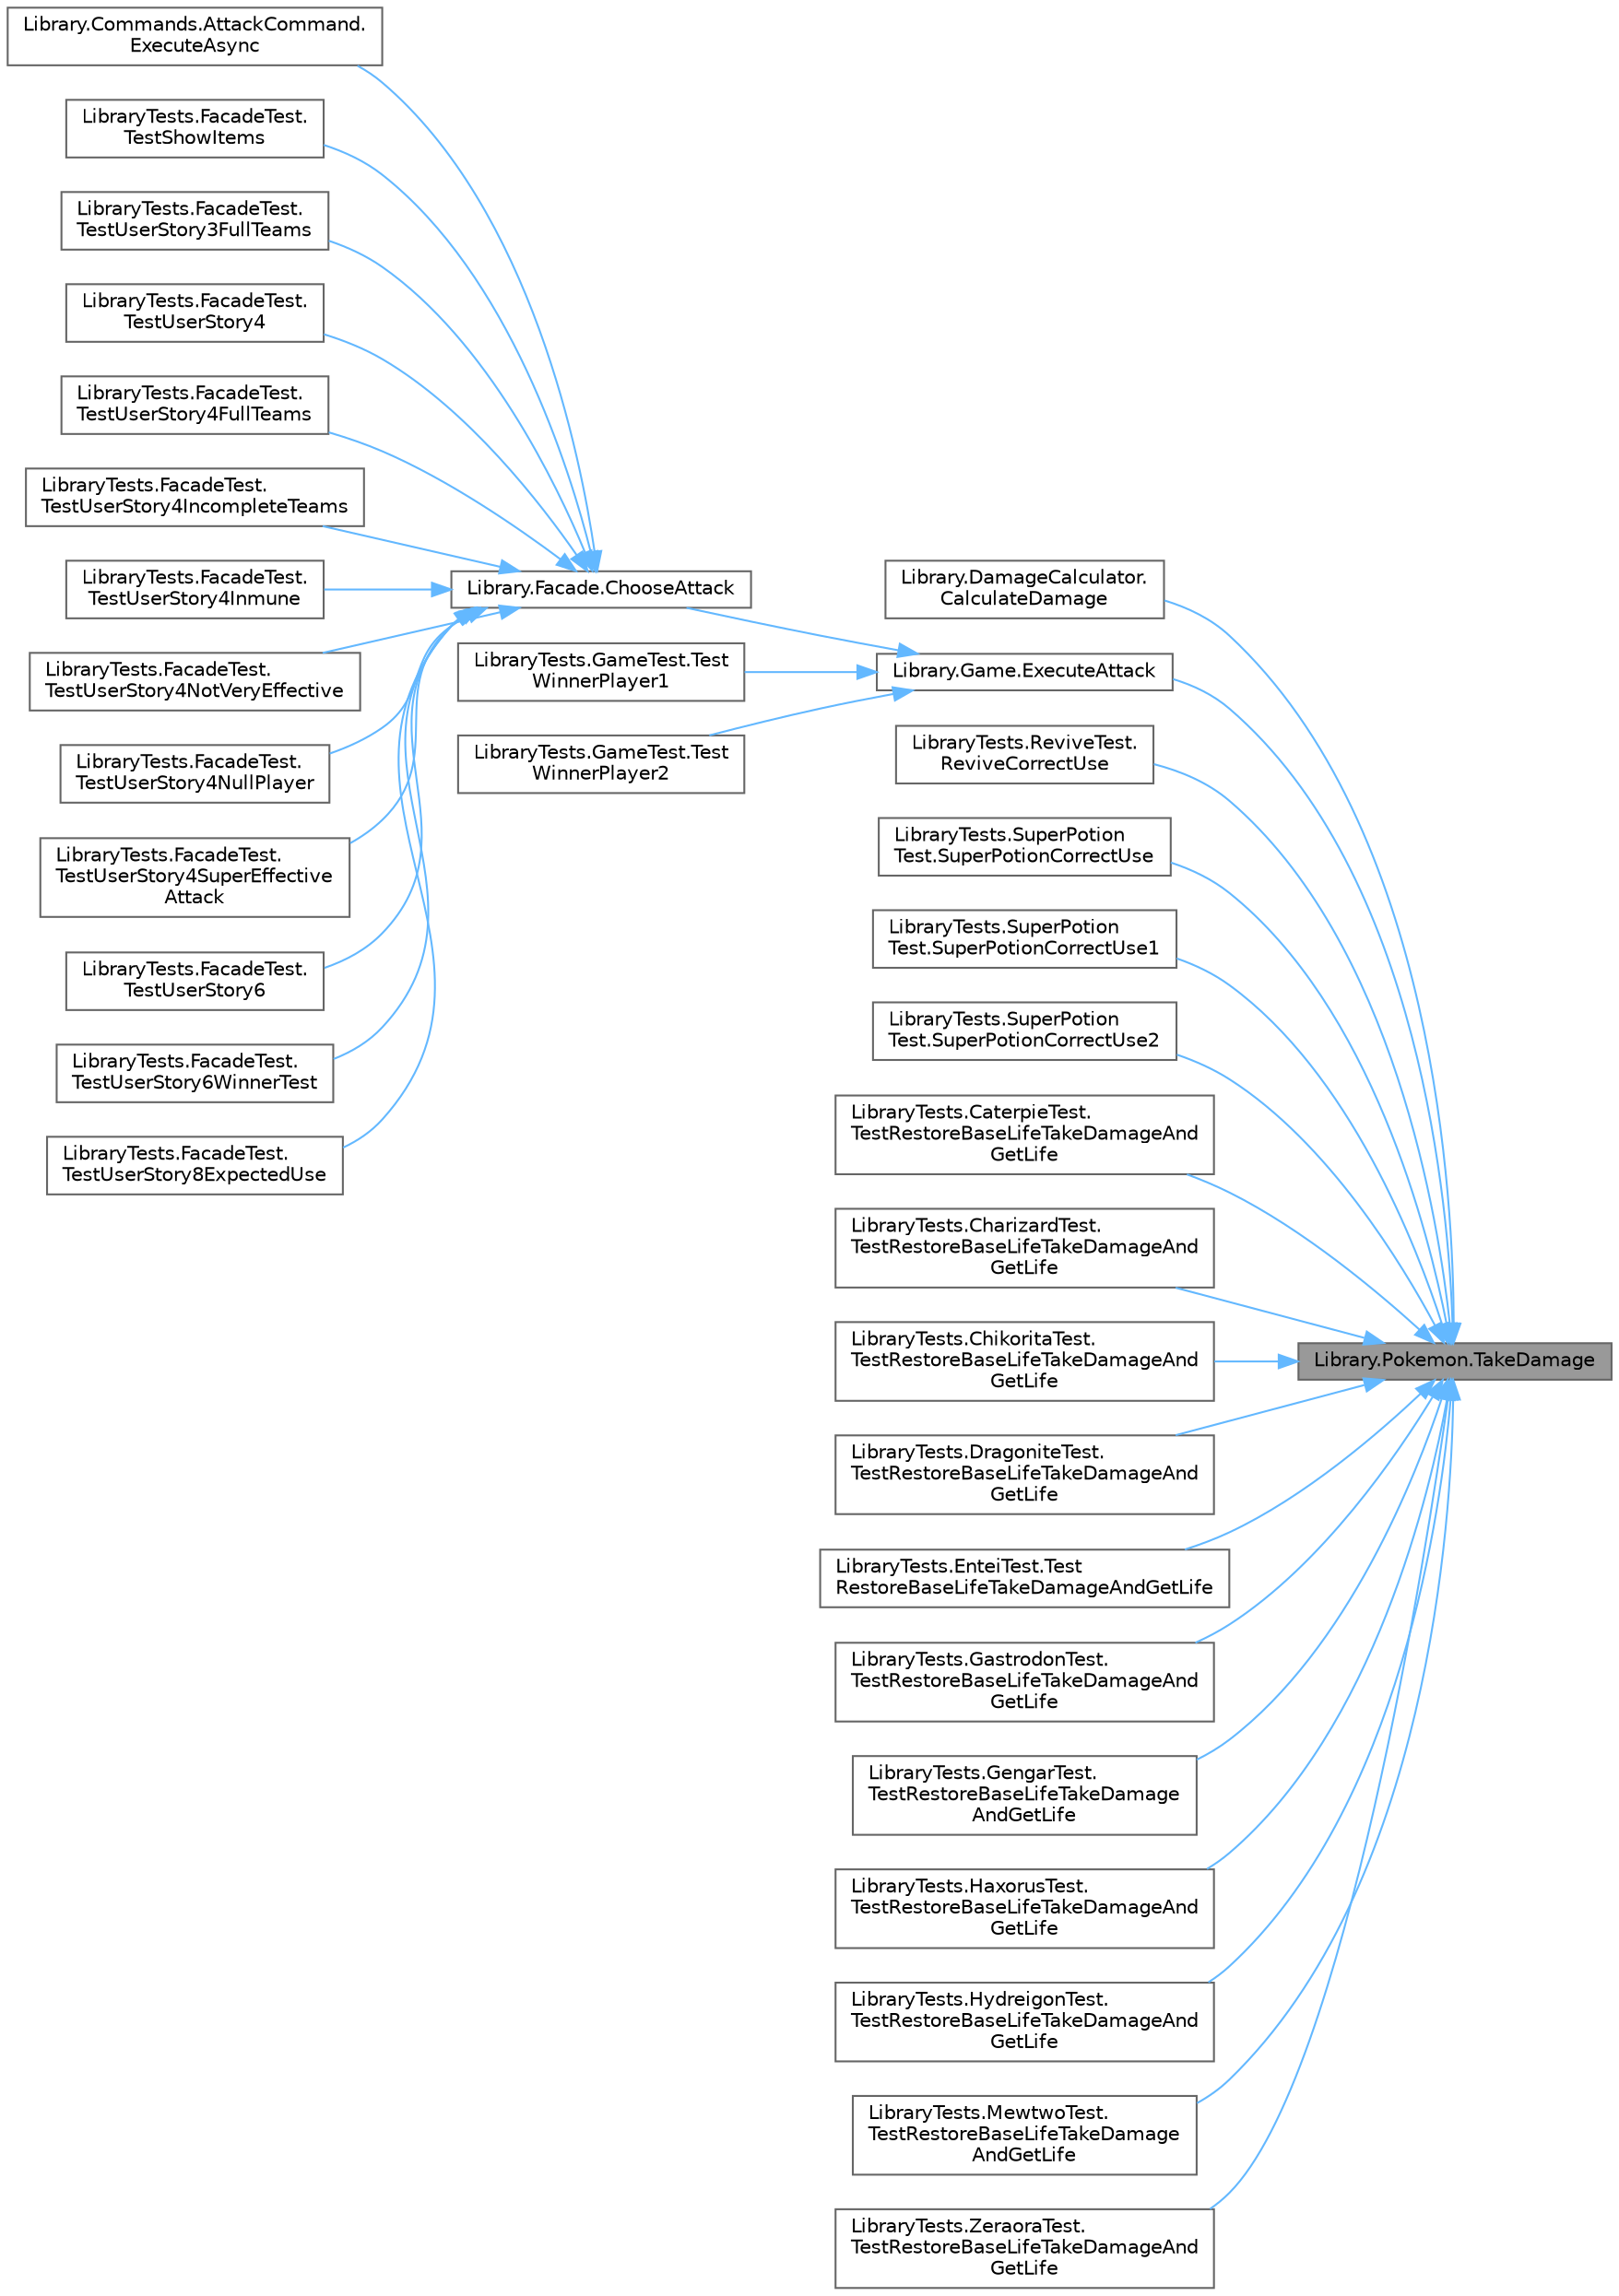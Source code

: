 digraph "Library.Pokemon.TakeDamage"
{
 // INTERACTIVE_SVG=YES
 // LATEX_PDF_SIZE
  bgcolor="transparent";
  edge [fontname=Helvetica,fontsize=10,labelfontname=Helvetica,labelfontsize=10];
  node [fontname=Helvetica,fontsize=10,shape=box,height=0.2,width=0.4];
  rankdir="RL";
  Node1 [id="Node000001",label="Library.Pokemon.TakeDamage",height=0.2,width=0.4,color="gray40", fillcolor="grey60", style="filled", fontcolor="black",tooltip="Resta puntos de vida a la vida actual. Convierte double a int para poder hacer la resta...."];
  Node1 -> Node2 [id="edge1_Node000001_Node000002",dir="back",color="steelblue1",style="solid",tooltip=" "];
  Node2 [id="Node000002",label="Library.DamageCalculator.\lCalculateDamage",height=0.2,width=0.4,color="grey40", fillcolor="white", style="filled",URL="$classLibrary_1_1DamageCalculator.html#a441bd820eda5da6d69edcc4e5b7d8752",tooltip="Calcula el daño infligido a un Pokemon objetivo. Para esto tiene en cuenta el valor de ataque,..."];
  Node1 -> Node3 [id="edge2_Node000001_Node000003",dir="back",color="steelblue1",style="solid",tooltip=" "];
  Node3 [id="Node000003",label="Library.Game.ExecuteAttack",height=0.2,width=0.4,color="grey40", fillcolor="white", style="filled",URL="$classLibrary_1_1Game.html#a656f35f805445764adcdd3a51de65693",tooltip="Ejecuta un ataque por parte del Pokemon activo del jugador actual, siempre y cuando no se encuentre d..."];
  Node3 -> Node4 [id="edge3_Node000003_Node000004",dir="back",color="steelblue1",style="solid",tooltip=" "];
  Node4 [id="Node000004",label="Library.Facade.ChooseAttack",height=0.2,width=0.4,color="grey40", fillcolor="white", style="filled",URL="$classLibrary_1_1Facade.html#a654944afb774828780427cef30687c84",tooltip="Historia de usuario 4: Permite a un jugador elegir y ejecutar un ataque durante su turno en una parti..."];
  Node4 -> Node5 [id="edge4_Node000004_Node000005",dir="back",color="steelblue1",style="solid",tooltip=" "];
  Node5 [id="Node000005",label="Library.Commands.AttackCommand.\lExecuteAsync",height=0.2,width=0.4,color="grey40", fillcolor="white", style="filled",URL="$classLibrary_1_1Commands_1_1AttackCommand.html#a348884af05a12f00e675e4438bb6b0ee",tooltip="Envía a la fachada un mensaje con el ataque a utilizar."];
  Node4 -> Node6 [id="edge5_Node000004_Node000006",dir="back",color="steelblue1",style="solid",tooltip=" "];
  Node6 [id="Node000006",label="LibraryTests.FacadeTest.\lTestShowItems",height=0.2,width=0.4,color="grey40", fillcolor="white", style="filled",URL="$classLibraryTests_1_1FacadeTest.html#a90456bb6f0c4f16501499eefaa327dfd",tooltip="Verifica que los items disponibles de un jugador se muestren correctamente."];
  Node4 -> Node7 [id="edge6_Node000004_Node000007",dir="back",color="steelblue1",style="solid",tooltip=" "];
  Node7 [id="Node000007",label="LibraryTests.FacadeTest.\lTestUserStory3FullTeams",height=0.2,width=0.4,color="grey40", fillcolor="white", style="filled",URL="$classLibraryTests_1_1FacadeTest.html#aac6a0d41eb91460778db5af54f63130b",tooltip="Verifica que cuando ambos jugadores tienen equipos completos, se puede muestrar el HP de los Pokemon ..."];
  Node4 -> Node8 [id="edge7_Node000004_Node000008",dir="back",color="steelblue1",style="solid",tooltip=" "];
  Node8 [id="Node000008",label="LibraryTests.FacadeTest.\lTestUserStory4",height=0.2,width=0.4,color="grey40", fillcolor="white", style="filled",URL="$classLibraryTests_1_1FacadeTest.html#a2fe51ecedbe3ba492916233594b36d73",tooltip="Test de la historia de usuario 4."];
  Node4 -> Node9 [id="edge8_Node000004_Node000009",dir="back",color="steelblue1",style="solid",tooltip=" "];
  Node9 [id="Node000009",label="LibraryTests.FacadeTest.\lTestUserStory4FullTeams",height=0.2,width=0.4,color="grey40", fillcolor="white", style="filled",URL="$classLibraryTests_1_1FacadeTest.html#a7b3d6724741172801da3d1894f315940",tooltip="Verifica que un jugador puede realizar un ataque solo si es el jugador activo y si el ataque existe e..."];
  Node4 -> Node10 [id="edge9_Node000004_Node000010",dir="back",color="steelblue1",style="solid",tooltip=" "];
  Node10 [id="Node000010",label="LibraryTests.FacadeTest.\lTestUserStory4IncompleteTeams",height=0.2,width=0.4,color="grey40", fillcolor="white", style="filled",URL="$classLibraryTests_1_1FacadeTest.html#a270a6bd92ed46ac82aa45ad06ad24107",tooltip="Verifica que si alguno de los jugadores no tiene su equipo completo, no pueden realizarse ataques."];
  Node4 -> Node11 [id="edge10_Node000004_Node000011",dir="back",color="steelblue1",style="solid",tooltip=" "];
  Node11 [id="Node000011",label="LibraryTests.FacadeTest.\lTestUserStory4Inmune",height=0.2,width=0.4,color="grey40", fillcolor="white", style="filled",URL="$classLibraryTests_1_1FacadeTest.html#ac8d1246dbc158a1b08a951d64b6b3452",tooltip="Verifica que se puede realizar daño en base a las efectividades."];
  Node4 -> Node12 [id="edge11_Node000004_Node000012",dir="back",color="steelblue1",style="solid",tooltip=" "];
  Node12 [id="Node000012",label="LibraryTests.FacadeTest.\lTestUserStory4NotVeryEffective",height=0.2,width=0.4,color="grey40", fillcolor="white", style="filled",URL="$classLibraryTests_1_1FacadeTest.html#a547153a9aa7c2ec004d557adad2453ca",tooltip="Verifica que se puede realizar daño en base a las efectividades."];
  Node4 -> Node13 [id="edge12_Node000004_Node000013",dir="back",color="steelblue1",style="solid",tooltip=" "];
  Node13 [id="Node000013",label="LibraryTests.FacadeTest.\lTestUserStory4NullPlayer",height=0.2,width=0.4,color="grey40", fillcolor="white", style="filled",URL="$classLibraryTests_1_1FacadeTest.html#a38ba04a79d940e3bad2c742b6243734e",tooltip="Verifica que un jugador no puede realizar un ataque si no está en una partida."];
  Node4 -> Node14 [id="edge13_Node000004_Node000014",dir="back",color="steelblue1",style="solid",tooltip=" "];
  Node14 [id="Node000014",label="LibraryTests.FacadeTest.\lTestUserStory4SuperEffective\lAttack",height=0.2,width=0.4,color="grey40", fillcolor="white", style="filled",URL="$classLibraryTests_1_1FacadeTest.html#af5515ac555b36a2ca31956045c2692a8",tooltip="Verifica que se puede realizar daño en base a las efectividades."];
  Node4 -> Node15 [id="edge14_Node000004_Node000015",dir="back",color="steelblue1",style="solid",tooltip=" "];
  Node15 [id="Node000015",label="LibraryTests.FacadeTest.\lTestUserStory6",height=0.2,width=0.4,color="grey40", fillcolor="white", style="filled",URL="$classLibraryTests_1_1FacadeTest.html#a35433150a75ceba9bed321a7c37c8e9a",tooltip="Test de la historia de usuario 6."];
  Node4 -> Node16 [id="edge15_Node000004_Node000016",dir="back",color="steelblue1",style="solid",tooltip=" "];
  Node16 [id="Node000016",label="LibraryTests.FacadeTest.\lTestUserStory6WinnerTest",height=0.2,width=0.4,color="grey40", fillcolor="white", style="filled",URL="$classLibraryTests_1_1FacadeTest.html#aa848dbd02da950df82e2147a6a284abb",tooltip="Verifica que se muestre un mensaje indicando."];
  Node4 -> Node17 [id="edge16_Node000004_Node000017",dir="back",color="steelblue1",style="solid",tooltip=" "];
  Node17 [id="Node000017",label="LibraryTests.FacadeTest.\lTestUserStory8ExpectedUse",height=0.2,width=0.4,color="grey40", fillcolor="white", style="filled",URL="$classLibraryTests_1_1FacadeTest.html#aac6e7e8d73bf8f1303e20064465bb8e1",tooltip="Verifica que el jugador activo pueda usar un item correctamente."];
  Node3 -> Node18 [id="edge17_Node000003_Node000018",dir="back",color="steelblue1",style="solid",tooltip=" "];
  Node18 [id="Node000018",label="LibraryTests.GameTest.Test\lWinnerPlayer1",height=0.2,width=0.4,color="grey40", fillcolor="white", style="filled",URL="$classLibraryTests_1_1GameTest.html#a57bf287b4709e4ead91451a31c009692",tooltip="Verifica que el método Winner devuelve correctamente el ganador de la partida, en caso de que sea el ..."];
  Node3 -> Node19 [id="edge18_Node000003_Node000019",dir="back",color="steelblue1",style="solid",tooltip=" "];
  Node19 [id="Node000019",label="LibraryTests.GameTest.Test\lWinnerPlayer2",height=0.2,width=0.4,color="grey40", fillcolor="white", style="filled",URL="$classLibraryTests_1_1GameTest.html#aa81b288826686b2b502032d0973b517f",tooltip="Verifica que el método Winner devuelve correctamente el ganador de la partida, en caso de que sea el ..."];
  Node1 -> Node20 [id="edge19_Node000001_Node000020",dir="back",color="steelblue1",style="solid",tooltip=" "];
  Node20 [id="Node000020",label="LibraryTests.ReviveTest.\lReviveCorrectUse",height=0.2,width=0.4,color="grey40", fillcolor="white", style="filled",URL="$classLibraryTests_1_1ReviveTest.html#a8f3b3809f2f233cc9c617445031a1e5a",tooltip="Test de pocion de revivir."];
  Node1 -> Node21 [id="edge20_Node000001_Node000021",dir="back",color="steelblue1",style="solid",tooltip=" "];
  Node21 [id="Node000021",label="LibraryTests.SuperPotion\lTest.SuperPotionCorrectUse",height=0.2,width=0.4,color="grey40", fillcolor="white", style="filled",URL="$classLibraryTests_1_1SuperPotionTest.html#a82b27fac16f96b33ccffd3df5567d001",tooltip="Test de pocion de curacion."];
  Node1 -> Node22 [id="edge21_Node000001_Node000022",dir="back",color="steelblue1",style="solid",tooltip=" "];
  Node22 [id="Node000022",label="LibraryTests.SuperPotion\lTest.SuperPotionCorrectUse1",height=0.2,width=0.4,color="grey40", fillcolor="white", style="filled",URL="$classLibraryTests_1_1SuperPotionTest.html#a385213d9479541c22d0a314aff5169d2",tooltip="Verifica que SuperPotion recupere correctamente 70HP de un Pokemon después de recibir 60 puntos de da..."];
  Node1 -> Node23 [id="edge22_Node000001_Node000023",dir="back",color="steelblue1",style="solid",tooltip=" "];
  Node23 [id="Node000023",label="LibraryTests.SuperPotion\lTest.SuperPotionCorrectUse2",height=0.2,width=0.4,color="grey40", fillcolor="white", style="filled",URL="$classLibraryTests_1_1SuperPotionTest.html#a275ba27a5e3c499e582ec2bf7ee2c07c",tooltip="Verifica que SuperPotion recupere correctamente 70HP de un Pokemon después de recibir 80 puntos de da..."];
  Node1 -> Node24 [id="edge23_Node000001_Node000024",dir="back",color="steelblue1",style="solid",tooltip=" "];
  Node24 [id="Node000024",label="LibraryTests.CaterpieTest.\lTestRestoreBaseLifeTakeDamageAnd\lGetLife",height=0.2,width=0.4,color="grey40", fillcolor="white", style="filled",URL="$classLibraryTests_1_1CaterpieTest.html#a8c18e869f393841c2d5078f42d5ab17b",tooltip="Test de los métodos RestoreBaseLife, TakeDamage y GetLife."];
  Node1 -> Node25 [id="edge24_Node000001_Node000025",dir="back",color="steelblue1",style="solid",tooltip=" "];
  Node25 [id="Node000025",label="LibraryTests.CharizardTest.\lTestRestoreBaseLifeTakeDamageAnd\lGetLife",height=0.2,width=0.4,color="grey40", fillcolor="white", style="filled",URL="$classLibraryTests_1_1CharizardTest.html#a3ab8447bc2db224f24c4131969e94334",tooltip="Test de los métodos RestoreBaseLife, TakeDamage y GetLife."];
  Node1 -> Node26 [id="edge25_Node000001_Node000026",dir="back",color="steelblue1",style="solid",tooltip=" "];
  Node26 [id="Node000026",label="LibraryTests.ChikoritaTest.\lTestRestoreBaseLifeTakeDamageAnd\lGetLife",height=0.2,width=0.4,color="grey40", fillcolor="white", style="filled",URL="$classLibraryTests_1_1ChikoritaTest.html#af75d59ad6478c7caf8d63ff37c748453",tooltip="Test de los métodos RestoreBaseLife, TakeDamage y GetLife."];
  Node1 -> Node27 [id="edge26_Node000001_Node000027",dir="back",color="steelblue1",style="solid",tooltip=" "];
  Node27 [id="Node000027",label="LibraryTests.DragoniteTest.\lTestRestoreBaseLifeTakeDamageAnd\lGetLife",height=0.2,width=0.4,color="grey40", fillcolor="white", style="filled",URL="$classLibraryTests_1_1DragoniteTest.html#a1dde17c1aea64ebdb75a983bf5f12b60",tooltip="Test de los métodos RestoreBaseLife, TakeDamage y GetLife."];
  Node1 -> Node28 [id="edge27_Node000001_Node000028",dir="back",color="steelblue1",style="solid",tooltip=" "];
  Node28 [id="Node000028",label="LibraryTests.EnteiTest.Test\lRestoreBaseLifeTakeDamageAndGetLife",height=0.2,width=0.4,color="grey40", fillcolor="white", style="filled",URL="$classLibraryTests_1_1EnteiTest.html#aa82a9c1b79b43ba188af744e543a4a50",tooltip="Test de los métodos RestoreBaseLife, TakeDamage y GetLife."];
  Node1 -> Node29 [id="edge28_Node000001_Node000029",dir="back",color="steelblue1",style="solid",tooltip=" "];
  Node29 [id="Node000029",label="LibraryTests.GastrodonTest.\lTestRestoreBaseLifeTakeDamageAnd\lGetLife",height=0.2,width=0.4,color="grey40", fillcolor="white", style="filled",URL="$classLibraryTests_1_1GastrodonTest.html#a0c42f999522d5ccee0f79c9bfc8c3fdf",tooltip="Test de los métodos RestoreBaseLife, TakeDamage y GetLife."];
  Node1 -> Node30 [id="edge29_Node000001_Node000030",dir="back",color="steelblue1",style="solid",tooltip=" "];
  Node30 [id="Node000030",label="LibraryTests.GengarTest.\lTestRestoreBaseLifeTakeDamage\lAndGetLife",height=0.2,width=0.4,color="grey40", fillcolor="white", style="filled",URL="$classLibraryTests_1_1GengarTest.html#a4493cdd78e4943f6f688dd8b91e4a913",tooltip="Test de los métodos RestoreBaseLife, TakeDamage y GetLife."];
  Node1 -> Node31 [id="edge30_Node000001_Node000031",dir="back",color="steelblue1",style="solid",tooltip=" "];
  Node31 [id="Node000031",label="LibraryTests.HaxorusTest.\lTestRestoreBaseLifeTakeDamageAnd\lGetLife",height=0.2,width=0.4,color="grey40", fillcolor="white", style="filled",URL="$classLibraryTests_1_1HaxorusTest.html#a4a870c7fc948941f1e73fafa7f161c9e",tooltip="Test de los métodos RestoreBaseLife, TakeDamage y GetLife."];
  Node1 -> Node32 [id="edge31_Node000001_Node000032",dir="back",color="steelblue1",style="solid",tooltip=" "];
  Node32 [id="Node000032",label="LibraryTests.HydreigonTest.\lTestRestoreBaseLifeTakeDamageAnd\lGetLife",height=0.2,width=0.4,color="grey40", fillcolor="white", style="filled",URL="$classLibraryTests_1_1HydreigonTest.html#a81eea89f8585fd3ee470a8c9fb192596",tooltip="Test de los métodos RestoreBaseLife, TakeDamage y GetLife."];
  Node1 -> Node33 [id="edge32_Node000001_Node000033",dir="back",color="steelblue1",style="solid",tooltip=" "];
  Node33 [id="Node000033",label="LibraryTests.MewtwoTest.\lTestRestoreBaseLifeTakeDamage\lAndGetLife",height=0.2,width=0.4,color="grey40", fillcolor="white", style="filled",URL="$classLibraryTests_1_1MewtwoTest.html#a18a5bb7ea8651fecc6374551612a4da7",tooltip="Test de los métodos RestoreBaseLife, TakeDamage y GetLife."];
  Node1 -> Node34 [id="edge33_Node000001_Node000034",dir="back",color="steelblue1",style="solid",tooltip=" "];
  Node34 [id="Node000034",label="LibraryTests.ZeraoraTest.\lTestRestoreBaseLifeTakeDamageAnd\lGetLife",height=0.2,width=0.4,color="grey40", fillcolor="white", style="filled",URL="$classLibraryTests_1_1ZeraoraTest.html#a0880d21f1cce6f450fd57185cb9df249",tooltip="Test de los métodos RestoreBaseLife, TakeDamage y GetLife."];
}
